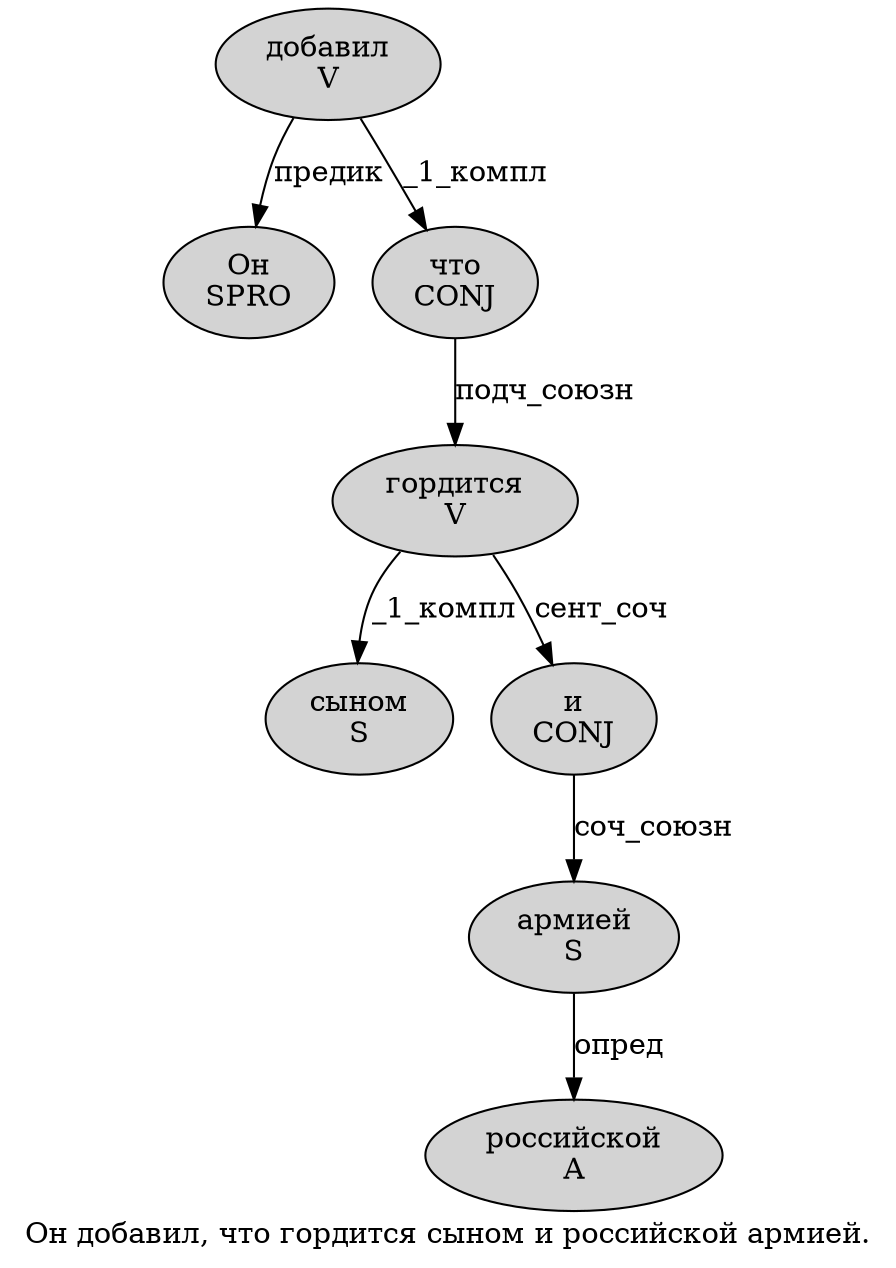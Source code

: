 digraph SENTENCE_67 {
	graph [label="Он добавил, что гордится сыном и российской армией."]
	node [style=filled]
		0 [label="Он
SPRO" color="" fillcolor=lightgray penwidth=1 shape=ellipse]
		1 [label="добавил
V" color="" fillcolor=lightgray penwidth=1 shape=ellipse]
		3 [label="что
CONJ" color="" fillcolor=lightgray penwidth=1 shape=ellipse]
		4 [label="гордится
V" color="" fillcolor=lightgray penwidth=1 shape=ellipse]
		5 [label="сыном
S" color="" fillcolor=lightgray penwidth=1 shape=ellipse]
		6 [label="и
CONJ" color="" fillcolor=lightgray penwidth=1 shape=ellipse]
		7 [label="российской
A" color="" fillcolor=lightgray penwidth=1 shape=ellipse]
		8 [label="армией
S" color="" fillcolor=lightgray penwidth=1 shape=ellipse]
			4 -> 5 [label="_1_компл"]
			4 -> 6 [label="сент_соч"]
			6 -> 8 [label="соч_союзн"]
			8 -> 7 [label="опред"]
			3 -> 4 [label="подч_союзн"]
			1 -> 0 [label="предик"]
			1 -> 3 [label="_1_компл"]
}
